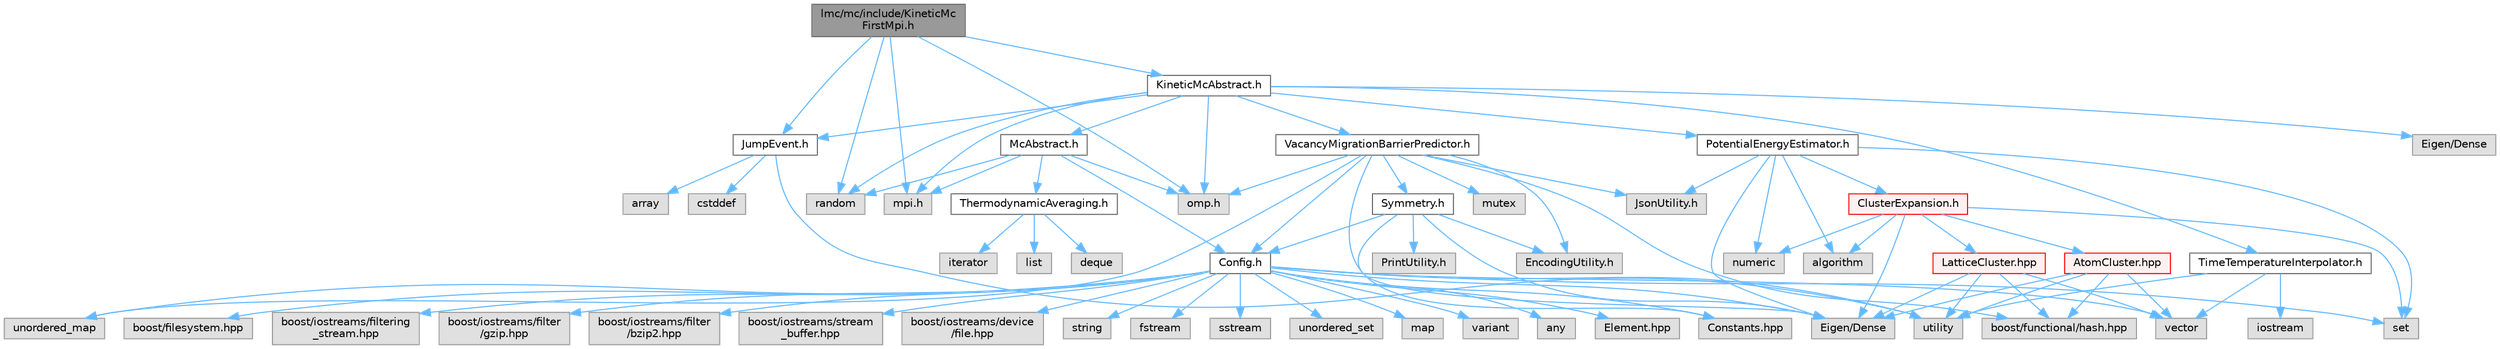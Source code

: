 digraph "lmc/mc/include/KineticMcFirstMpi.h"
{
 // LATEX_PDF_SIZE
  bgcolor="transparent";
  edge [fontname=Helvetica,fontsize=10,labelfontname=Helvetica,labelfontsize=10];
  node [fontname=Helvetica,fontsize=10,shape=box,height=0.2,width=0.4];
  Node1 [id="Node000001",label="lmc/mc/include/KineticMc\lFirstMpi.h",height=0.2,width=0.4,color="gray40", fillcolor="grey60", style="filled", fontcolor="black",tooltip="File for the KineticMcFirstMpi class declaration."];
  Node1 -> Node2 [id="edge83_Node000001_Node000002",color="steelblue1",style="solid",tooltip=" "];
  Node2 [id="Node000002",label="random",height=0.2,width=0.4,color="grey60", fillcolor="#E0E0E0", style="filled",tooltip=" "];
  Node1 -> Node3 [id="edge84_Node000001_Node000003",color="steelblue1",style="solid",tooltip=" "];
  Node3 [id="Node000003",label="omp.h",height=0.2,width=0.4,color="grey60", fillcolor="#E0E0E0", style="filled",tooltip=" "];
  Node1 -> Node4 [id="edge85_Node000001_Node000004",color="steelblue1",style="solid",tooltip=" "];
  Node4 [id="Node000004",label="mpi.h",height=0.2,width=0.4,color="grey60", fillcolor="#E0E0E0", style="filled",tooltip=" "];
  Node1 -> Node5 [id="edge86_Node000001_Node000005",color="steelblue1",style="solid",tooltip=" "];
  Node5 [id="Node000005",label="JumpEvent.h",height=0.2,width=0.4,color="grey40", fillcolor="white", style="filled",URL="$JumpEvent_8h_source.html",tooltip=" "];
  Node5 -> Node6 [id="edge87_Node000005_Node000006",color="steelblue1",style="solid",tooltip=" "];
  Node6 [id="Node000006",label="cstddef",height=0.2,width=0.4,color="grey60", fillcolor="#E0E0E0", style="filled",tooltip=" "];
  Node5 -> Node7 [id="edge88_Node000005_Node000007",color="steelblue1",style="solid",tooltip=" "];
  Node7 [id="Node000007",label="utility",height=0.2,width=0.4,color="grey60", fillcolor="#E0E0E0", style="filled",tooltip=" "];
  Node5 -> Node8 [id="edge89_Node000005_Node000008",color="steelblue1",style="solid",tooltip=" "];
  Node8 [id="Node000008",label="array",height=0.2,width=0.4,color="grey60", fillcolor="#E0E0E0", style="filled",tooltip=" "];
  Node1 -> Node9 [id="edge90_Node000001_Node000009",color="steelblue1",style="solid",tooltip=" "];
  Node9 [id="Node000009",label="KineticMcAbstract.h",height=0.2,width=0.4,color="grey40", fillcolor="white", style="filled",URL="$KineticMcAbstract_8h.html",tooltip="File for Kinetic Monte Carlo Abstract class declaration."];
  Node9 -> Node2 [id="edge91_Node000009_Node000002",color="steelblue1",style="solid",tooltip=" "];
  Node9 -> Node3 [id="edge92_Node000009_Node000003",color="steelblue1",style="solid",tooltip=" "];
  Node9 -> Node4 [id="edge93_Node000009_Node000004",color="steelblue1",style="solid",tooltip=" "];
  Node9 -> Node10 [id="edge94_Node000009_Node000010",color="steelblue1",style="solid",tooltip=" "];
  Node10 [id="Node000010",label="Eigen/Dense",height=0.2,width=0.4,color="grey60", fillcolor="#E0E0E0", style="filled",tooltip=" "];
  Node9 -> Node11 [id="edge95_Node000009_Node000011",color="steelblue1",style="solid",tooltip=" "];
  Node11 [id="Node000011",label="McAbstract.h",height=0.2,width=0.4,color="grey40", fillcolor="white", style="filled",URL="$McAbstract_8h.html",tooltip="File for Monte Carlo Abstract class declaration."];
  Node11 -> Node2 [id="edge96_Node000011_Node000002",color="steelblue1",style="solid",tooltip=" "];
  Node11 -> Node3 [id="edge97_Node000011_Node000003",color="steelblue1",style="solid",tooltip=" "];
  Node11 -> Node4 [id="edge98_Node000011_Node000004",color="steelblue1",style="solid",tooltip=" "];
  Node11 -> Node12 [id="edge99_Node000011_Node000012",color="steelblue1",style="solid",tooltip=" "];
  Node12 [id="Node000012",label="Config.h",height=0.2,width=0.4,color="grey40", fillcolor="white", style="filled",URL="$Config_8h.html",tooltip="File for the Config class definition."];
  Node12 -> Node13 [id="edge100_Node000012_Node000013",color="steelblue1",style="solid",tooltip=" "];
  Node13 [id="Node000013",label="string",height=0.2,width=0.4,color="grey60", fillcolor="#E0E0E0", style="filled",tooltip=" "];
  Node12 -> Node14 [id="edge101_Node000012_Node000014",color="steelblue1",style="solid",tooltip=" "];
  Node14 [id="Node000014",label="fstream",height=0.2,width=0.4,color="grey60", fillcolor="#E0E0E0", style="filled",tooltip=" "];
  Node12 -> Node15 [id="edge102_Node000012_Node000015",color="steelblue1",style="solid",tooltip=" "];
  Node15 [id="Node000015",label="sstream",height=0.2,width=0.4,color="grey60", fillcolor="#E0E0E0", style="filled",tooltip=" "];
  Node12 -> Node16 [id="edge103_Node000012_Node000016",color="steelblue1",style="solid",tooltip=" "];
  Node16 [id="Node000016",label="vector",height=0.2,width=0.4,color="grey60", fillcolor="#E0E0E0", style="filled",tooltip=" "];
  Node12 -> Node17 [id="edge104_Node000012_Node000017",color="steelblue1",style="solid",tooltip=" "];
  Node17 [id="Node000017",label="set",height=0.2,width=0.4,color="grey60", fillcolor="#E0E0E0", style="filled",tooltip=" "];
  Node12 -> Node18 [id="edge105_Node000012_Node000018",color="steelblue1",style="solid",tooltip=" "];
  Node18 [id="Node000018",label="unordered_set",height=0.2,width=0.4,color="grey60", fillcolor="#E0E0E0", style="filled",tooltip=" "];
  Node12 -> Node19 [id="edge106_Node000012_Node000019",color="steelblue1",style="solid",tooltip=" "];
  Node19 [id="Node000019",label="map",height=0.2,width=0.4,color="grey60", fillcolor="#E0E0E0", style="filled",tooltip=" "];
  Node12 -> Node20 [id="edge107_Node000012_Node000020",color="steelblue1",style="solid",tooltip=" "];
  Node20 [id="Node000020",label="unordered_map",height=0.2,width=0.4,color="grey60", fillcolor="#E0E0E0", style="filled",tooltip=" "];
  Node12 -> Node7 [id="edge108_Node000012_Node000007",color="steelblue1",style="solid",tooltip=" "];
  Node12 -> Node21 [id="edge109_Node000012_Node000021",color="steelblue1",style="solid",tooltip=" "];
  Node21 [id="Node000021",label="variant",height=0.2,width=0.4,color="grey60", fillcolor="#E0E0E0", style="filled",tooltip=" "];
  Node12 -> Node22 [id="edge110_Node000012_Node000022",color="steelblue1",style="solid",tooltip=" "];
  Node22 [id="Node000022",label="any",height=0.2,width=0.4,color="grey60", fillcolor="#E0E0E0", style="filled",tooltip=" "];
  Node12 -> Node23 [id="edge111_Node000012_Node000023",color="steelblue1",style="solid",tooltip=" "];
  Node23 [id="Node000023",label="Eigen/Dense",height=0.2,width=0.4,color="grey60", fillcolor="#E0E0E0", style="filled",tooltip=" "];
  Node12 -> Node24 [id="edge112_Node000012_Node000024",color="steelblue1",style="solid",tooltip=" "];
  Node24 [id="Node000024",label="Constants.hpp",height=0.2,width=0.4,color="grey60", fillcolor="#E0E0E0", style="filled",tooltip=" "];
  Node12 -> Node25 [id="edge113_Node000012_Node000025",color="steelblue1",style="solid",tooltip=" "];
  Node25 [id="Node000025",label="Element.hpp",height=0.2,width=0.4,color="grey60", fillcolor="#E0E0E0", style="filled",tooltip=" "];
  Node12 -> Node26 [id="edge114_Node000012_Node000026",color="steelblue1",style="solid",tooltip=" "];
  Node26 [id="Node000026",label="boost/filesystem.hpp",height=0.2,width=0.4,color="grey60", fillcolor="#E0E0E0", style="filled",tooltip=" "];
  Node12 -> Node27 [id="edge115_Node000012_Node000027",color="steelblue1",style="solid",tooltip=" "];
  Node27 [id="Node000027",label="boost/iostreams/filtering\l_stream.hpp",height=0.2,width=0.4,color="grey60", fillcolor="#E0E0E0", style="filled",tooltip=" "];
  Node12 -> Node28 [id="edge116_Node000012_Node000028",color="steelblue1",style="solid",tooltip=" "];
  Node28 [id="Node000028",label="boost/iostreams/filter\l/gzip.hpp",height=0.2,width=0.4,color="grey60", fillcolor="#E0E0E0", style="filled",tooltip=" "];
  Node12 -> Node29 [id="edge117_Node000012_Node000029",color="steelblue1",style="solid",tooltip=" "];
  Node29 [id="Node000029",label="boost/iostreams/filter\l/bzip2.hpp",height=0.2,width=0.4,color="grey60", fillcolor="#E0E0E0", style="filled",tooltip=" "];
  Node12 -> Node30 [id="edge118_Node000012_Node000030",color="steelblue1",style="solid",tooltip=" "];
  Node30 [id="Node000030",label="boost/iostreams/stream\l_buffer.hpp",height=0.2,width=0.4,color="grey60", fillcolor="#E0E0E0", style="filled",tooltip=" "];
  Node12 -> Node31 [id="edge119_Node000012_Node000031",color="steelblue1",style="solid",tooltip=" "];
  Node31 [id="Node000031",label="boost/iostreams/device\l/file.hpp",height=0.2,width=0.4,color="grey60", fillcolor="#E0E0E0", style="filled",tooltip=" "];
  Node11 -> Node32 [id="edge120_Node000011_Node000032",color="steelblue1",style="solid",tooltip=" "];
  Node32 [id="Node000032",label="ThermodynamicAveraging.h",height=0.2,width=0.4,color="grey40", fillcolor="white", style="filled",URL="$ThermodynamicAveraging_8h.html",tooltip="File for ThermodynamicAveraging class declaration."];
  Node32 -> Node33 [id="edge121_Node000032_Node000033",color="steelblue1",style="solid",tooltip=" "];
  Node33 [id="Node000033",label="list",height=0.2,width=0.4,color="grey60", fillcolor="#E0E0E0", style="filled",tooltip=" "];
  Node32 -> Node34 [id="edge122_Node000032_Node000034",color="steelblue1",style="solid",tooltip=" "];
  Node34 [id="Node000034",label="deque",height=0.2,width=0.4,color="grey60", fillcolor="#E0E0E0", style="filled",tooltip=" "];
  Node32 -> Node35 [id="edge123_Node000032_Node000035",color="steelblue1",style="solid",tooltip=" "];
  Node35 [id="Node000035",label="iterator",height=0.2,width=0.4,color="grey60", fillcolor="#E0E0E0", style="filled",tooltip=" "];
  Node9 -> Node5 [id="edge124_Node000009_Node000005",color="steelblue1",style="solid",tooltip=" "];
  Node9 -> Node36 [id="edge125_Node000009_Node000036",color="steelblue1",style="solid",tooltip=" "];
  Node36 [id="Node000036",label="VacancyMigrationBarrierPredictor.h",height=0.2,width=0.4,color="grey40", fillcolor="white", style="filled",URL="$VacancyMigrationBarrierPredictor_8h_source.html",tooltip=" "];
  Node36 -> Node12 [id="edge126_Node000036_Node000012",color="steelblue1",style="solid",tooltip=" "];
  Node36 -> Node37 [id="edge127_Node000036_Node000037",color="steelblue1",style="solid",tooltip=" "];
  Node37 [id="Node000037",label="JsonUtility.h",height=0.2,width=0.4,color="grey60", fillcolor="#E0E0E0", style="filled",tooltip=" "];
  Node36 -> Node38 [id="edge128_Node000036_Node000038",color="steelblue1",style="solid",tooltip=" "];
  Node38 [id="Node000038",label="Symmetry.h",height=0.2,width=0.4,color="grey40", fillcolor="white", style="filled",URL="$Symmetry_8h_source.html",tooltip=" "];
  Node38 -> Node12 [id="edge129_Node000038_Node000012",color="steelblue1",style="solid",tooltip=" "];
  Node38 -> Node23 [id="edge130_Node000038_Node000023",color="steelblue1",style="solid",tooltip=" "];
  Node38 -> Node24 [id="edge131_Node000038_Node000024",color="steelblue1",style="solid",tooltip=" "];
  Node38 -> Node39 [id="edge132_Node000038_Node000039",color="steelblue1",style="solid",tooltip=" "];
  Node39 [id="Node000039",label="EncodingUtility.h",height=0.2,width=0.4,color="grey60", fillcolor="#E0E0E0", style="filled",tooltip=" "];
  Node38 -> Node40 [id="edge133_Node000038_Node000040",color="steelblue1",style="solid",tooltip=" "];
  Node40 [id="Node000040",label="PrintUtility.h",height=0.2,width=0.4,color="grey60", fillcolor="#E0E0E0", style="filled",tooltip=" "];
  Node36 -> Node39 [id="edge134_Node000036_Node000039",color="steelblue1",style="solid",tooltip=" "];
  Node36 -> Node3 [id="edge135_Node000036_Node000003",color="steelblue1",style="solid",tooltip=" "];
  Node36 -> Node41 [id="edge136_Node000036_Node000041",color="steelblue1",style="solid",tooltip=" "];
  Node41 [id="Node000041",label="mutex",height=0.2,width=0.4,color="grey60", fillcolor="#E0E0E0", style="filled",tooltip=" "];
  Node36 -> Node20 [id="edge137_Node000036_Node000020",color="steelblue1",style="solid",tooltip=" "];
  Node36 -> Node23 [id="edge138_Node000036_Node000023",color="steelblue1",style="solid",tooltip=" "];
  Node36 -> Node42 [id="edge139_Node000036_Node000042",color="steelblue1",style="solid",tooltip=" "];
  Node42 [id="Node000042",label="boost/functional/hash.hpp",height=0.2,width=0.4,color="grey60", fillcolor="#E0E0E0", style="filled",tooltip=" "];
  Node9 -> Node43 [id="edge140_Node000009_Node000043",color="steelblue1",style="solid",tooltip=" "];
  Node43 [id="Node000043",label="PotentialEnergyEstimator.h",height=0.2,width=0.4,color="grey40", fillcolor="white", style="filled",URL="$PotentialEnergyEstimator_8h.html",tooltip="File for the PotentialEnergyEstimator class definition."];
  Node43 -> Node17 [id="edge141_Node000043_Node000017",color="steelblue1",style="solid",tooltip=" "];
  Node43 -> Node44 [id="edge142_Node000043_Node000044",color="steelblue1",style="solid",tooltip=" "];
  Node44 [id="Node000044",label="numeric",height=0.2,width=0.4,color="grey60", fillcolor="#E0E0E0", style="filled",tooltip=" "];
  Node43 -> Node45 [id="edge143_Node000043_Node000045",color="steelblue1",style="solid",tooltip=" "];
  Node45 [id="Node000045",label="algorithm",height=0.2,width=0.4,color="grey60", fillcolor="#E0E0E0", style="filled",tooltip=" "];
  Node43 -> Node23 [id="edge144_Node000043_Node000023",color="steelblue1",style="solid",tooltip=" "];
  Node43 -> Node46 [id="edge145_Node000043_Node000046",color="steelblue1",style="solid",tooltip=" "];
  Node46 [id="Node000046",label="ClusterExpansion.h",height=0.2,width=0.4,color="red", fillcolor="#FFF0F0", style="filled",URL="$ClusterExpansion_8h.html",tooltip="File for functions of ClusterExpansion methods."];
  Node46 -> Node17 [id="edge146_Node000046_Node000017",color="steelblue1",style="solid",tooltip=" "];
  Node46 -> Node44 [id="edge147_Node000046_Node000044",color="steelblue1",style="solid",tooltip=" "];
  Node46 -> Node45 [id="edge148_Node000046_Node000045",color="steelblue1",style="solid",tooltip=" "];
  Node46 -> Node23 [id="edge149_Node000046_Node000023",color="steelblue1",style="solid",tooltip=" "];
  Node46 -> Node47 [id="edge150_Node000046_Node000047",color="steelblue1",style="solid",tooltip=" "];
  Node47 [id="Node000047",label="LatticeCluster.hpp",height=0.2,width=0.4,color="red", fillcolor="#FFF0F0", style="filled",URL="$LatticeCluster_8hpp_source.html",tooltip=" "];
  Node47 -> Node7 [id="edge151_Node000047_Node000007",color="steelblue1",style="solid",tooltip=" "];
  Node47 -> Node16 [id="edge152_Node000047_Node000016",color="steelblue1",style="solid",tooltip=" "];
  Node47 -> Node42 [id="edge153_Node000047_Node000042",color="steelblue1",style="solid",tooltip=" "];
  Node47 -> Node23 [id="edge154_Node000047_Node000023",color="steelblue1",style="solid",tooltip=" "];
  Node46 -> Node50 [id="edge155_Node000046_Node000050",color="steelblue1",style="solid",tooltip=" "];
  Node50 [id="Node000050",label="AtomCluster.hpp",height=0.2,width=0.4,color="red", fillcolor="#FFF0F0", style="filled",URL="$AtomCluster_8hpp_source.html",tooltip=" "];
  Node50 -> Node7 [id="edge156_Node000050_Node000007",color="steelblue1",style="solid",tooltip=" "];
  Node50 -> Node16 [id="edge157_Node000050_Node000016",color="steelblue1",style="solid",tooltip=" "];
  Node50 -> Node42 [id="edge158_Node000050_Node000042",color="steelblue1",style="solid",tooltip=" "];
  Node50 -> Node23 [id="edge159_Node000050_Node000023",color="steelblue1",style="solid",tooltip=" "];
  Node43 -> Node37 [id="edge160_Node000043_Node000037",color="steelblue1",style="solid",tooltip=" "];
  Node9 -> Node53 [id="edge161_Node000009_Node000053",color="steelblue1",style="solid",tooltip=" "];
  Node53 [id="Node000053",label="TimeTemperatureInterpolator.h",height=0.2,width=0.4,color="grey40", fillcolor="white", style="filled",URL="$TimeTemperatureInterpolator_8h_source.html",tooltip=" "];
  Node53 -> Node54 [id="edge162_Node000053_Node000054",color="steelblue1",style="solid",tooltip=" "];
  Node54 [id="Node000054",label="iostream",height=0.2,width=0.4,color="grey60", fillcolor="#E0E0E0", style="filled",tooltip=" "];
  Node53 -> Node7 [id="edge163_Node000053_Node000007",color="steelblue1",style="solid",tooltip=" "];
  Node53 -> Node16 [id="edge164_Node000053_Node000016",color="steelblue1",style="solid",tooltip=" "];
}
